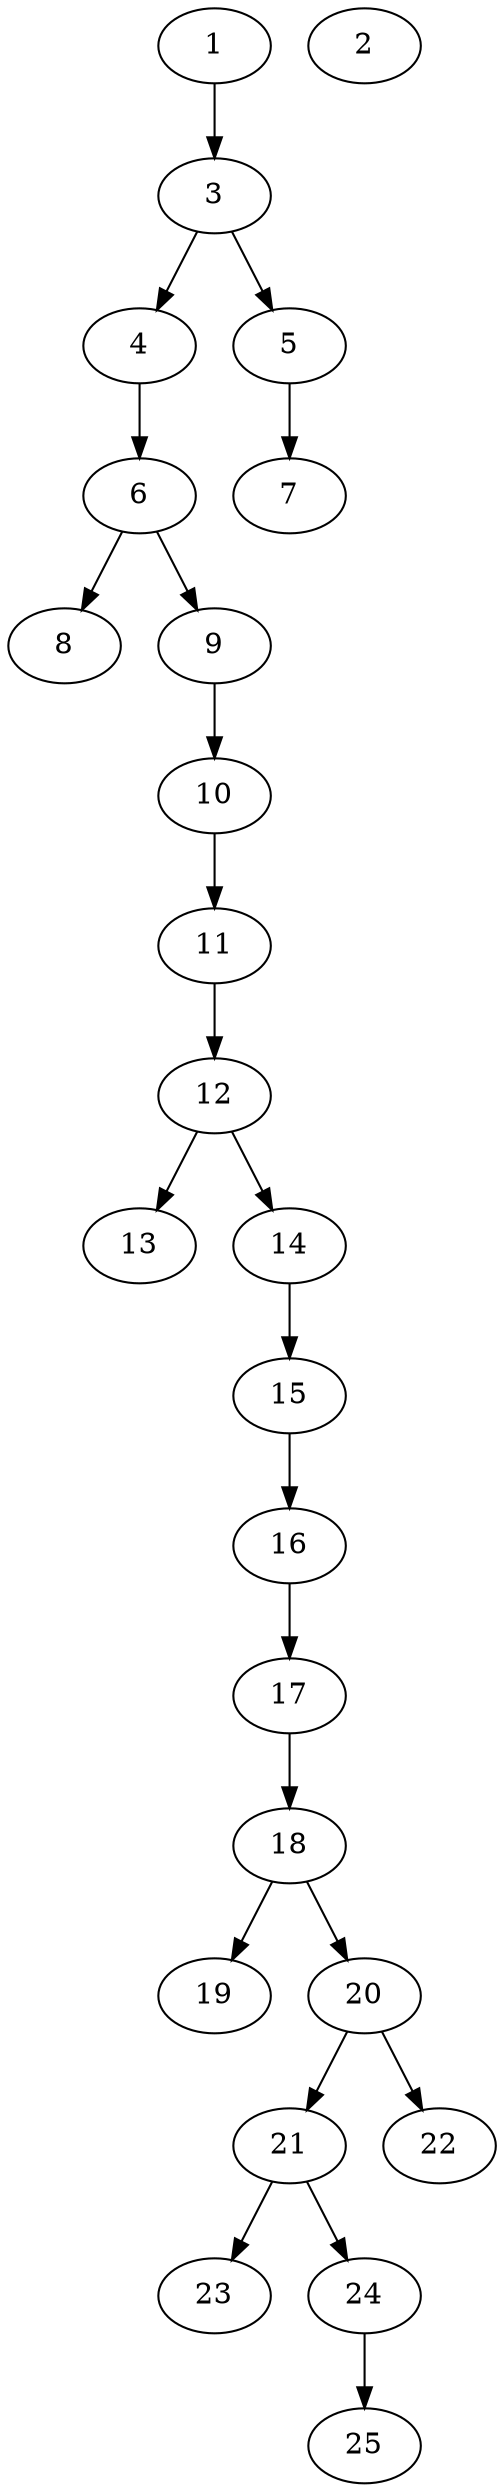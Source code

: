// DAG automatically generated by daggen at Thu Oct  3 14:00:40 2019
// ./daggen --dot -n 25 --ccr 0.3 --fat 0.3 --regular 0.7 --density 0.5 --mindata 5242880 --maxdata 52428800 
digraph G {
  1 [size="71335253", alpha="0.13", expect_size="21400576"] 
  1 -> 3 [size ="21400576"]
  2 [size="109288107", alpha="0.04", expect_size="32786432"] 
  3 [size="47288320", alpha="0.01", expect_size="14186496"] 
  3 -> 4 [size ="14186496"]
  3 -> 5 [size ="14186496"]
  4 [size="79643307", alpha="0.18", expect_size="23892992"] 
  4 -> 6 [size ="23892992"]
  5 [size="162839893", alpha="0.15", expect_size="48851968"] 
  5 -> 7 [size ="48851968"]
  6 [size="58907307", alpha="0.15", expect_size="17672192"] 
  6 -> 8 [size ="17672192"]
  6 -> 9 [size ="17672192"]
  7 [size="164338347", alpha="0.00", expect_size="49301504"] 
  8 [size="26183680", alpha="0.10", expect_size="7855104"] 
  9 [size="79728640", alpha="0.15", expect_size="23918592"] 
  9 -> 10 [size ="23918592"]
  10 [size="47298560", alpha="0.11", expect_size="14189568"] 
  10 -> 11 [size ="14189568"]
  11 [size="104331947", alpha="0.06", expect_size="31299584"] 
  11 -> 12 [size ="31299584"]
  12 [size="52384427", alpha="0.01", expect_size="15715328"] 
  12 -> 13 [size ="15715328"]
  12 -> 14 [size ="15715328"]
  13 [size="81107627", alpha="0.12", expect_size="24332288"] 
  14 [size="90917547", alpha="0.06", expect_size="27275264"] 
  14 -> 15 [size ="27275264"]
  15 [size="72925867", alpha="0.18", expect_size="21877760"] 
  15 -> 16 [size ="21877760"]
  16 [size="36758187", alpha="0.05", expect_size="11027456"] 
  16 -> 17 [size ="11027456"]
  17 [size="157279573", alpha="0.17", expect_size="47183872"] 
  17 -> 18 [size ="47183872"]
  18 [size="160914773", alpha="0.04", expect_size="48274432"] 
  18 -> 19 [size ="48274432"]
  18 -> 20 [size ="48274432"]
  19 [size="84237653", alpha="0.19", expect_size="25271296"] 
  20 [size="43868160", alpha="0.07", expect_size="13160448"] 
  20 -> 21 [size ="13160448"]
  20 -> 22 [size ="13160448"]
  21 [size="126474240", alpha="0.03", expect_size="37942272"] 
  21 -> 23 [size ="37942272"]
  21 -> 24 [size ="37942272"]
  22 [size="170100053", alpha="0.10", expect_size="51030016"] 
  23 [size="19145387", alpha="0.01", expect_size="5743616"] 
  24 [size="112691200", alpha="0.19", expect_size="33807360"] 
  24 -> 25 [size ="33807360"]
  25 [size="161310720", alpha="0.16", expect_size="48393216"] 
}
